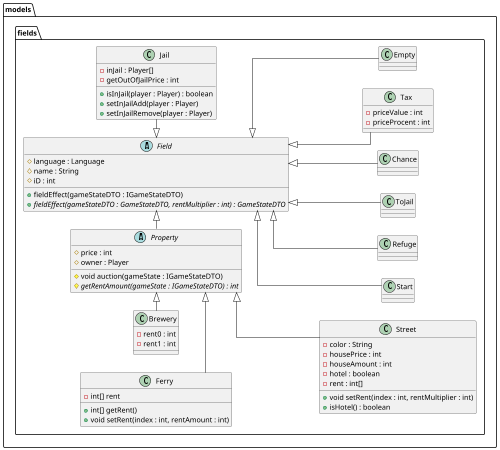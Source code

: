 @startuml
skinparam linetype polyline
skinparam linetype ortho
scale 500 width
left to right direction

abstract class models.fields.Field {
# language : Language
# name : String
# iD : int
+ fieldEffect(gameStateDTO : IGameStateDTO)
+ {abstract} fieldEffect(gameStateDTO : GameStateDTO, rentMultiplier : int) : GameStateDTO
}

class models.fields.Brewery {
- rent0 : int
- rent1 : int
}
class models.fields.Empty {
}
class models.fields.Ferry {
- int[] rent
+ int[] getRent()
+ void setRent(index : int, rentAmount : int)
}
class models.fields.Start {
}
class models.fields.Refuge {
}

class models.fields.ToJail {
}

abstract class models.fields.Property {
# price : int
# owner : Player
# void auction(gameState : IGameStateDTO)
# {abstract} getRentAmount(gameState : IGameStateDTO) : int
}
class models.fields.Chance {
}
class models.fields.Jail {
- inJail : Player[]
- getOutOfJailPrice : int
+ isInJail(player : Player) : boolean
+ setInJailAdd(player : Player)
+ setInJailRemove(player : Player)
}
class models.fields.Street {
- color : String
- housePrice : int
- houseAmount : int
- hotel : boolean
- rent : int[]
+ void setRent(index : int, rentMultiplier : int)
+ isHotel() : boolean
}

class models.fields.Tax {
- priceValue : int
- priceProcent : int
}
models.fields.Field <|-left models.fields.Property
models.fields.Property <|-left- models.fields.Brewery
models.fields.Property <|-left- models.fields.Ferry
models.fields.Property <|-- models.fields.Street
models.fields.Field <|-- models.fields.Empty
models.fields.Field <|-- models.fields.Refuge
models.fields.Field <|-- models.fields.Start
models.fields.Field <|-- models.fields.ToJail
models.fields.Field <|-- models.fields.Tax
models.fields.Field <|-- models.fields.Chance
models.fields.Field <|-right- models.fields.Jail
@enduml